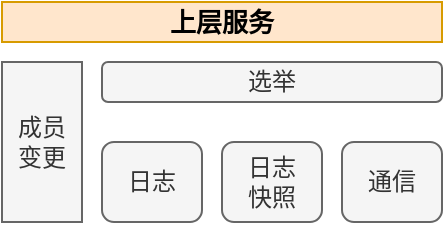 <mxfile version="14.4.4" type="github">
  <diagram id="wFE0QG_FPsp0jaGvCLVb" name="Page-1">
    <mxGraphModel dx="782" dy="437" grid="1" gridSize="10" guides="1" tooltips="1" connect="1" arrows="1" fold="1" page="1" pageScale="1" pageWidth="850" pageHeight="1100" math="0" shadow="0">
      <root>
        <mxCell id="0" />
        <mxCell id="1" parent="0" />
        <mxCell id="IKa1LI6jLEkkOWYJtx2r-1" value="&lt;b&gt;&lt;font style=&quot;font-size: 13px&quot;&gt;上层服务&lt;/font&gt;&lt;/b&gt;" style="rounded=0;whiteSpace=wrap;html=1;fillColor=#ffe6cc;strokeColor=#d79b00;" vertex="1" parent="1">
          <mxGeometry x="280" y="110" width="220" height="20" as="geometry" />
        </mxCell>
        <mxCell id="IKa1LI6jLEkkOWYJtx2r-2" value="成员&lt;br&gt;变更" style="rounded=0;whiteSpace=wrap;html=1;fillColor=#f5f5f5;strokeColor=#666666;fontColor=#333333;" vertex="1" parent="1">
          <mxGeometry x="280" y="140" width="40" height="80" as="geometry" />
        </mxCell>
        <mxCell id="IKa1LI6jLEkkOWYJtx2r-3" value="选举" style="rounded=1;whiteSpace=wrap;html=1;fillColor=#f5f5f5;strokeColor=#666666;fontColor=#333333;" vertex="1" parent="1">
          <mxGeometry x="330" y="140" width="170" height="20" as="geometry" />
        </mxCell>
        <mxCell id="IKa1LI6jLEkkOWYJtx2r-4" value="日志" style="rounded=1;whiteSpace=wrap;html=1;fillColor=#f5f5f5;strokeColor=#666666;fontColor=#333333;" vertex="1" parent="1">
          <mxGeometry x="330" y="180" width="50" height="40" as="geometry" />
        </mxCell>
        <mxCell id="IKa1LI6jLEkkOWYJtx2r-5" value="日志&lt;br&gt;快照" style="rounded=1;whiteSpace=wrap;html=1;fillColor=#f5f5f5;strokeColor=#666666;fontColor=#333333;" vertex="1" parent="1">
          <mxGeometry x="390" y="180" width="50" height="40" as="geometry" />
        </mxCell>
        <mxCell id="IKa1LI6jLEkkOWYJtx2r-6" value="通信" style="rounded=1;whiteSpace=wrap;html=1;fillColor=#f5f5f5;strokeColor=#666666;fontColor=#333333;" vertex="1" parent="1">
          <mxGeometry x="450" y="180" width="50" height="40" as="geometry" />
        </mxCell>
      </root>
    </mxGraphModel>
  </diagram>
</mxfile>
